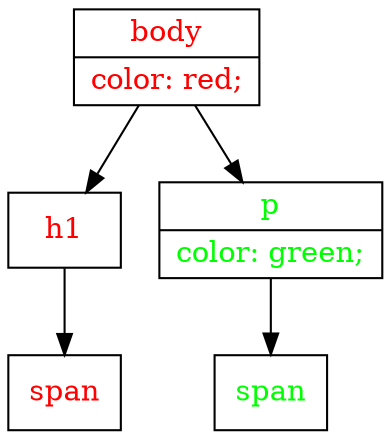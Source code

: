 digraph DOM {

  // ###########################################################################
  graph [rankdir=TB];
  node  [shape="record"];
  edge  [];

  // ###########################################################################
  body [label="{body|color: red;}", fontcolor=red];
  h1 [label="h1", fontcolor=red];
  p [label="{p|color: green;}", fontcolor=green];
  hspan [label="span", fontcolor=red];
  span [label="span", fontcolor=green];

  // ###########################################################################
  body -> h1;
  h1 -> hspan;
  body -> p;
  p -> span;
}
